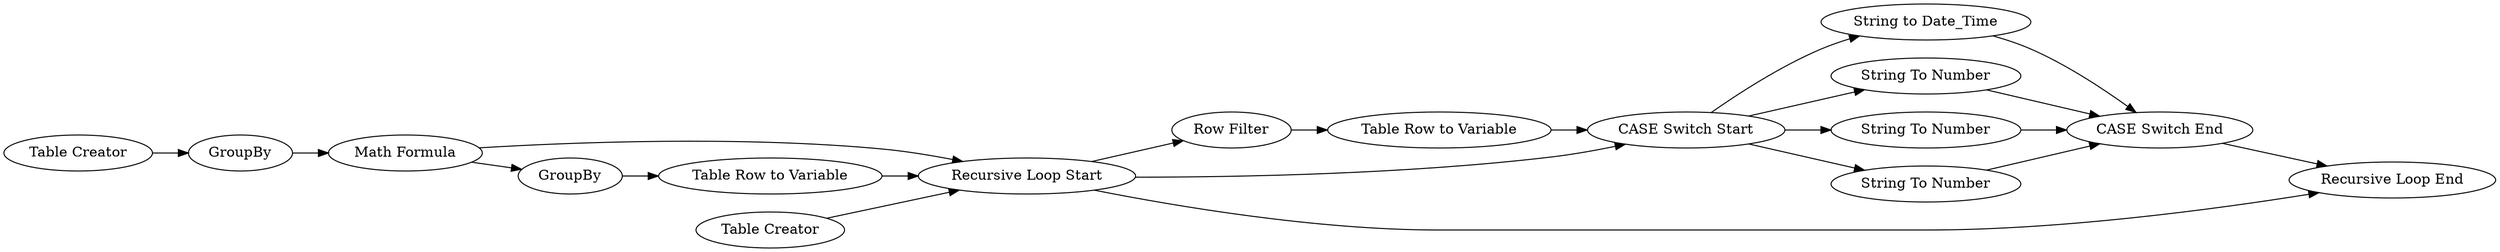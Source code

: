 digraph {
	"5735542902386197877_22" [label="CASE Switch Start"]
	"5735542902386197877_25" [label="String To Number"]
	"5735542902386197877_9" [label="String To Number"]
	"-1424596938996344297_38" [label="Table Row to Variable"]
	"5735542902386197877_43" [label="String to Date_Time"]
	"-1424596938996344297_13" [label="Table Creator"]
	"-1424596938996344297_41" [label="Recursive Loop End"]
	"-1424596938996344297_34" [label="Recursive Loop Start"]
	"-1424596938996344297_17" [label="Table Row to Variable"]
	"5735542902386197877_26" [label="CASE Switch End"]
	"-1424596938996344297_2" [label="Table Creator"]
	"-1424596938996344297_39" [label="Row Filter"]
	"-1424596938996344297_37" [label=GroupBy]
	"5735542902386197877_42" [label="String To Number"]
	"-1424596938996344297_40" [label="Math Formula"]
	"-1424596938996344297_6" [label=GroupBy]
	"-1424596938996344297_39" -> "-1424596938996344297_17"
	"-1424596938996344297_34" -> "-1424596938996344297_41"
	"5735542902386197877_42" -> "5735542902386197877_26"
	"-1424596938996344297_37" -> "-1424596938996344297_38"
	"-1424596938996344297_40" -> "-1424596938996344297_34"
	"-1424596938996344297_34" -> "5735542902386197877_22"
	"5735542902386197877_43" -> "5735542902386197877_26"
	"5735542902386197877_22" -> "5735542902386197877_25"
	"5735542902386197877_9" -> "5735542902386197877_26"
	"-1424596938996344297_38" -> "-1424596938996344297_34"
	"5735542902386197877_22" -> "5735542902386197877_43"
	"-1424596938996344297_17" -> "5735542902386197877_22"
	"5735542902386197877_22" -> "5735542902386197877_9"
	"-1424596938996344297_6" -> "-1424596938996344297_40"
	"5735542902386197877_25" -> "5735542902386197877_26"
	"5735542902386197877_26" -> "-1424596938996344297_41"
	"5735542902386197877_22" -> "5735542902386197877_42"
	"-1424596938996344297_40" -> "-1424596938996344297_37"
	"-1424596938996344297_13" -> "-1424596938996344297_34"
	"-1424596938996344297_2" -> "-1424596938996344297_6"
	"-1424596938996344297_34" -> "-1424596938996344297_39"
	rankdir=LR
}
